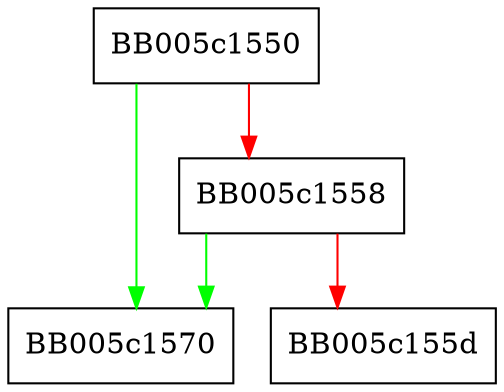 digraph evp_cipher_set_asn1_aead_params {
  node [shape="box"];
  graph [splines=ortho];
  BB005c1550 -> BB005c1570 [color="green"];
  BB005c1550 -> BB005c1558 [color="red"];
  BB005c1558 -> BB005c1570 [color="green"];
  BB005c1558 -> BB005c155d [color="red"];
}